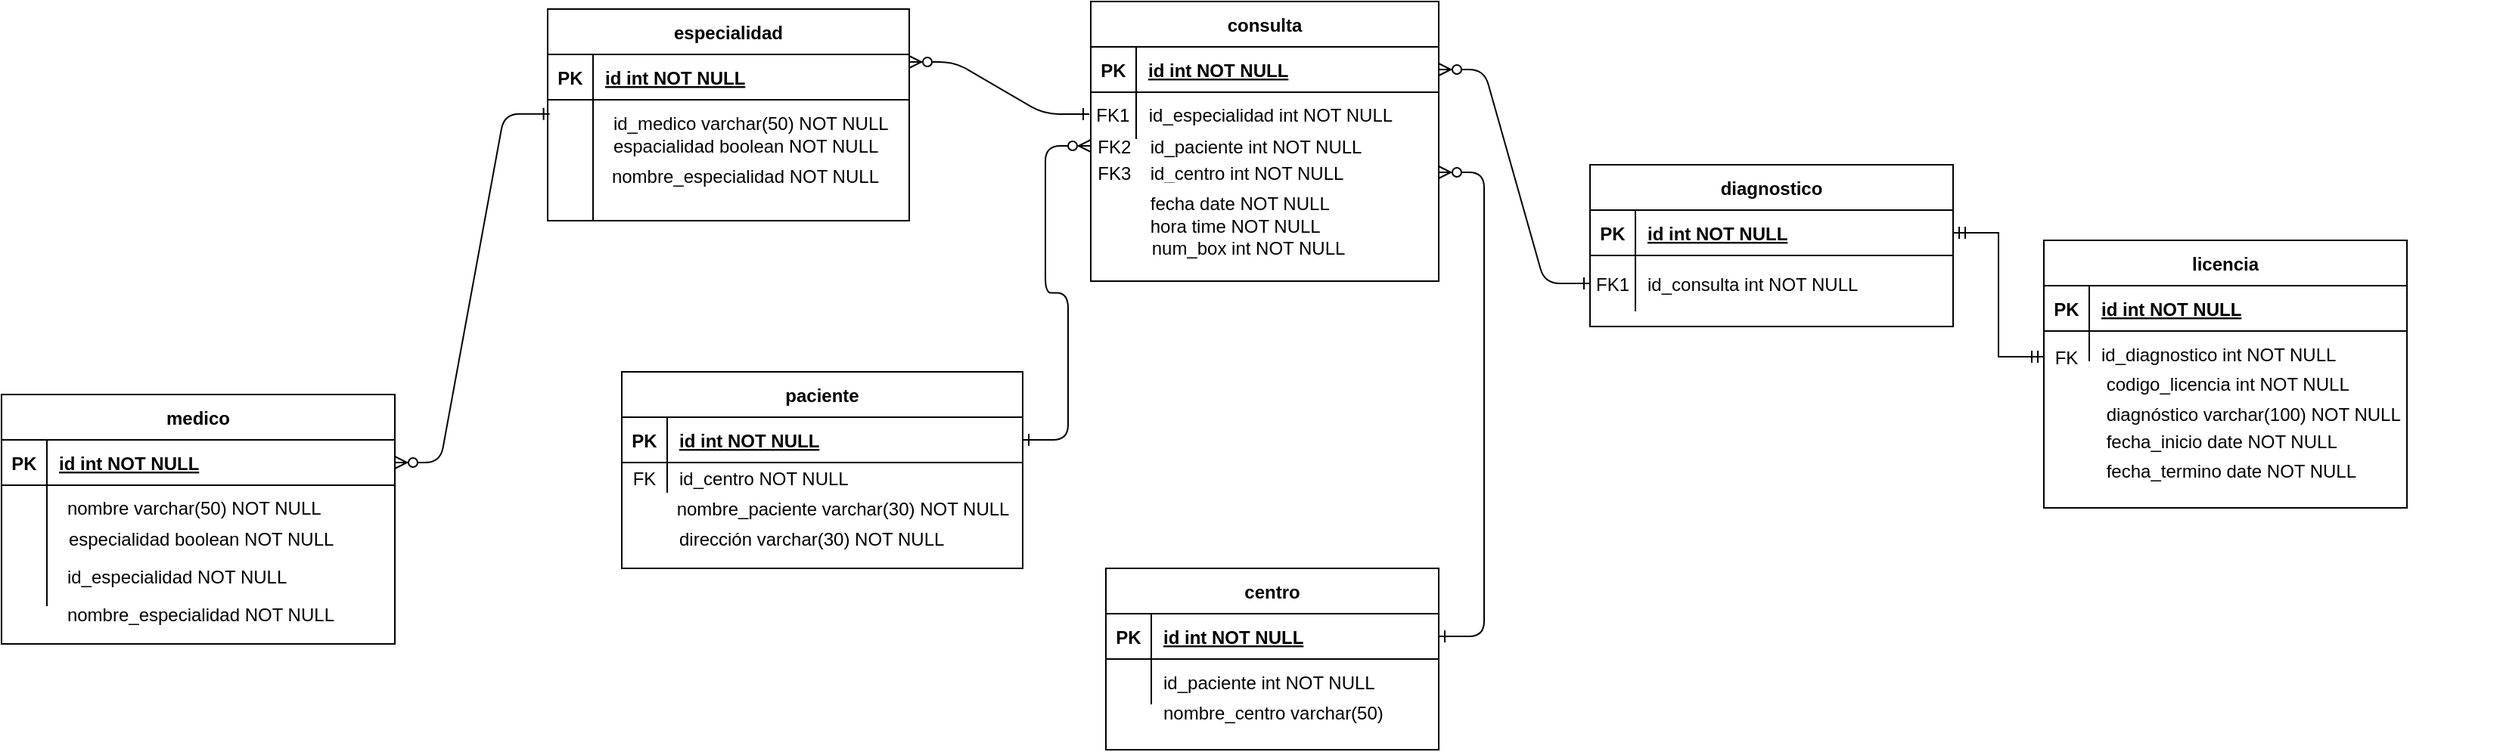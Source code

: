 <mxfile version="24.2.1" type="device">
  <diagram id="R2lEEEUBdFMjLlhIrx00" name="Page-1">
    <mxGraphModel dx="1513" dy="688" grid="1" gridSize="10" guides="1" tooltips="1" connect="1" arrows="1" fold="1" page="1" pageScale="1" pageWidth="1100" pageHeight="850" math="0" shadow="0" extFonts="Permanent Marker^https://fonts.googleapis.com/css?family=Permanent+Marker">
      <root>
        <mxCell id="0" />
        <mxCell id="1" parent="0" />
        <mxCell id="C-vyLk0tnHw3VtMMgP7b-23" value="medico" style="shape=table;startSize=30;container=1;collapsible=1;childLayout=tableLayout;fixedRows=1;rowLines=0;fontStyle=1;align=center;resizeLast=1;" parent="1" vertex="1">
          <mxGeometry x="40" y="325" width="260" height="165" as="geometry">
            <mxRectangle x="20" y="360" width="80" height="30" as="alternateBounds" />
          </mxGeometry>
        </mxCell>
        <mxCell id="C-vyLk0tnHw3VtMMgP7b-24" value="" style="shape=partialRectangle;collapsible=0;dropTarget=0;pointerEvents=0;fillColor=none;points=[[0,0.5],[1,0.5]];portConstraint=eastwest;top=0;left=0;right=0;bottom=1;" parent="C-vyLk0tnHw3VtMMgP7b-23" vertex="1">
          <mxGeometry y="30" width="260" height="30" as="geometry" />
        </mxCell>
        <mxCell id="C-vyLk0tnHw3VtMMgP7b-25" value="PK" style="shape=partialRectangle;overflow=hidden;connectable=0;fillColor=none;top=0;left=0;bottom=0;right=0;fontStyle=1;" parent="C-vyLk0tnHw3VtMMgP7b-24" vertex="1">
          <mxGeometry width="30" height="30" as="geometry">
            <mxRectangle width="30" height="30" as="alternateBounds" />
          </mxGeometry>
        </mxCell>
        <mxCell id="C-vyLk0tnHw3VtMMgP7b-26" value="id int NOT NULL " style="shape=partialRectangle;overflow=hidden;connectable=0;fillColor=none;top=0;left=0;bottom=0;right=0;align=left;spacingLeft=6;fontStyle=5;" parent="C-vyLk0tnHw3VtMMgP7b-24" vertex="1">
          <mxGeometry x="30" width="230" height="30" as="geometry">
            <mxRectangle width="230" height="30" as="alternateBounds" />
          </mxGeometry>
        </mxCell>
        <mxCell id="C-vyLk0tnHw3VtMMgP7b-27" value="" style="shape=partialRectangle;collapsible=0;dropTarget=0;pointerEvents=0;fillColor=none;points=[[0,0.5],[1,0.5]];portConstraint=eastwest;top=0;left=0;right=0;bottom=0;" parent="C-vyLk0tnHw3VtMMgP7b-23" vertex="1">
          <mxGeometry y="60" width="260" height="80" as="geometry" />
        </mxCell>
        <mxCell id="C-vyLk0tnHw3VtMMgP7b-28" value="" style="shape=partialRectangle;overflow=hidden;connectable=0;fillColor=none;top=0;left=0;bottom=0;right=0;" parent="C-vyLk0tnHw3VtMMgP7b-27" vertex="1">
          <mxGeometry width="30" height="80" as="geometry">
            <mxRectangle width="30" height="80" as="alternateBounds" />
          </mxGeometry>
        </mxCell>
        <mxCell id="C-vyLk0tnHw3VtMMgP7b-29" value="&#xa;" style="shape=partialRectangle;overflow=hidden;connectable=0;fillColor=none;top=0;left=0;bottom=0;right=0;align=left;spacingLeft=6;" parent="C-vyLk0tnHw3VtMMgP7b-27" vertex="1">
          <mxGeometry x="30" width="230" height="80" as="geometry">
            <mxRectangle width="230" height="80" as="alternateBounds" />
          </mxGeometry>
        </mxCell>
        <mxCell id="3fcEJhkpVDGF2DpAS4tB-67" value="diagnostico" style="shape=table;startSize=30;container=1;collapsible=1;childLayout=tableLayout;fixedRows=1;rowLines=0;fontStyle=1;align=center;resizeLast=1;" parent="1" vertex="1">
          <mxGeometry x="1090" y="173" width="240" height="107" as="geometry" />
        </mxCell>
        <mxCell id="3fcEJhkpVDGF2DpAS4tB-68" value="" style="shape=partialRectangle;collapsible=0;dropTarget=0;pointerEvents=0;fillColor=none;points=[[0,0.5],[1,0.5]];portConstraint=eastwest;top=0;left=0;right=0;bottom=1;" parent="3fcEJhkpVDGF2DpAS4tB-67" vertex="1">
          <mxGeometry y="30" width="240" height="30" as="geometry" />
        </mxCell>
        <mxCell id="3fcEJhkpVDGF2DpAS4tB-69" value="PK" style="shape=partialRectangle;overflow=hidden;connectable=0;fillColor=none;top=0;left=0;bottom=0;right=0;fontStyle=1;" parent="3fcEJhkpVDGF2DpAS4tB-68" vertex="1">
          <mxGeometry width="30" height="30" as="geometry">
            <mxRectangle width="30" height="30" as="alternateBounds" />
          </mxGeometry>
        </mxCell>
        <mxCell id="3fcEJhkpVDGF2DpAS4tB-70" value="id int NOT NULL " style="shape=partialRectangle;overflow=hidden;connectable=0;fillColor=none;top=0;left=0;bottom=0;right=0;align=left;spacingLeft=6;fontStyle=5;" parent="3fcEJhkpVDGF2DpAS4tB-68" vertex="1">
          <mxGeometry x="30" width="210" height="30" as="geometry">
            <mxRectangle width="210" height="30" as="alternateBounds" />
          </mxGeometry>
        </mxCell>
        <mxCell id="3fcEJhkpVDGF2DpAS4tB-71" value="" style="shape=partialRectangle;collapsible=0;dropTarget=0;pointerEvents=0;fillColor=none;points=[[0,0.5],[1,0.5]];portConstraint=eastwest;top=0;left=0;right=0;bottom=0;" parent="3fcEJhkpVDGF2DpAS4tB-67" vertex="1">
          <mxGeometry y="60" width="240" height="37" as="geometry" />
        </mxCell>
        <mxCell id="3fcEJhkpVDGF2DpAS4tB-72" value="FK1" style="shape=partialRectangle;overflow=hidden;connectable=0;fillColor=none;top=0;left=0;bottom=0;right=0;" parent="3fcEJhkpVDGF2DpAS4tB-71" vertex="1">
          <mxGeometry width="30" height="37" as="geometry">
            <mxRectangle width="30" height="37" as="alternateBounds" />
          </mxGeometry>
        </mxCell>
        <mxCell id="3fcEJhkpVDGF2DpAS4tB-73" value="id_consulta int NOT NULL" style="shape=partialRectangle;overflow=hidden;connectable=0;fillColor=none;top=0;left=0;bottom=0;right=0;align=left;spacingLeft=6;" parent="3fcEJhkpVDGF2DpAS4tB-71" vertex="1">
          <mxGeometry x="30" width="210" height="37" as="geometry">
            <mxRectangle width="210" height="37" as="alternateBounds" />
          </mxGeometry>
        </mxCell>
        <mxCell id="3fcEJhkpVDGF2DpAS4tB-88" value="centro" style="shape=table;startSize=30;container=1;collapsible=1;childLayout=tableLayout;fixedRows=1;rowLines=0;fontStyle=1;align=center;resizeLast=1;" parent="1" vertex="1">
          <mxGeometry x="770" y="440" width="220" height="120" as="geometry" />
        </mxCell>
        <mxCell id="3fcEJhkpVDGF2DpAS4tB-89" value="" style="shape=partialRectangle;collapsible=0;dropTarget=0;pointerEvents=0;fillColor=none;points=[[0,0.5],[1,0.5]];portConstraint=eastwest;top=0;left=0;right=0;bottom=1;" parent="3fcEJhkpVDGF2DpAS4tB-88" vertex="1">
          <mxGeometry y="30" width="220" height="30" as="geometry" />
        </mxCell>
        <mxCell id="3fcEJhkpVDGF2DpAS4tB-90" value="PK" style="shape=partialRectangle;overflow=hidden;connectable=0;fillColor=none;top=0;left=0;bottom=0;right=0;fontStyle=1;" parent="3fcEJhkpVDGF2DpAS4tB-89" vertex="1">
          <mxGeometry width="30" height="30" as="geometry">
            <mxRectangle width="30" height="30" as="alternateBounds" />
          </mxGeometry>
        </mxCell>
        <mxCell id="3fcEJhkpVDGF2DpAS4tB-91" value="id int NOT NULL " style="shape=partialRectangle;overflow=hidden;connectable=0;fillColor=none;top=0;left=0;bottom=0;right=0;align=left;spacingLeft=6;fontStyle=5;" parent="3fcEJhkpVDGF2DpAS4tB-89" vertex="1">
          <mxGeometry x="30" width="190" height="30" as="geometry">
            <mxRectangle width="190" height="30" as="alternateBounds" />
          </mxGeometry>
        </mxCell>
        <mxCell id="3fcEJhkpVDGF2DpAS4tB-92" value="" style="shape=partialRectangle;collapsible=0;dropTarget=0;pointerEvents=0;fillColor=none;points=[[0,0.5],[1,0.5]];portConstraint=eastwest;top=0;left=0;right=0;bottom=0;" parent="3fcEJhkpVDGF2DpAS4tB-88" vertex="1">
          <mxGeometry y="60" width="220" height="30" as="geometry" />
        </mxCell>
        <mxCell id="3fcEJhkpVDGF2DpAS4tB-93" value="" style="shape=partialRectangle;overflow=hidden;connectable=0;fillColor=none;top=0;left=0;bottom=0;right=0;" parent="3fcEJhkpVDGF2DpAS4tB-92" vertex="1">
          <mxGeometry width="30" height="30" as="geometry">
            <mxRectangle width="30" height="30" as="alternateBounds" />
          </mxGeometry>
        </mxCell>
        <mxCell id="3fcEJhkpVDGF2DpAS4tB-94" value="id_paciente int NOT NULL" style="shape=partialRectangle;overflow=hidden;connectable=0;fillColor=none;top=0;left=0;bottom=0;right=0;align=left;spacingLeft=6;" parent="3fcEJhkpVDGF2DpAS4tB-92" vertex="1">
          <mxGeometry x="30" width="190" height="30" as="geometry">
            <mxRectangle width="190" height="30" as="alternateBounds" />
          </mxGeometry>
        </mxCell>
        <mxCell id="3fcEJhkpVDGF2DpAS4tB-95" value="licencia" style="shape=table;startSize=30;container=1;collapsible=1;childLayout=tableLayout;fixedRows=1;rowLines=0;fontStyle=1;align=center;resizeLast=1;" parent="1" vertex="1">
          <mxGeometry x="1390" y="223" width="240" height="177" as="geometry" />
        </mxCell>
        <mxCell id="3fcEJhkpVDGF2DpAS4tB-96" value="" style="shape=partialRectangle;collapsible=0;dropTarget=0;pointerEvents=0;fillColor=none;points=[[0,0.5],[1,0.5]];portConstraint=eastwest;top=0;left=0;right=0;bottom=1;" parent="3fcEJhkpVDGF2DpAS4tB-95" vertex="1">
          <mxGeometry y="30" width="240" height="30" as="geometry" />
        </mxCell>
        <mxCell id="3fcEJhkpVDGF2DpAS4tB-97" value="PK" style="shape=partialRectangle;overflow=hidden;connectable=0;fillColor=none;top=0;left=0;bottom=0;right=0;fontStyle=1;" parent="3fcEJhkpVDGF2DpAS4tB-96" vertex="1">
          <mxGeometry width="30" height="30" as="geometry">
            <mxRectangle width="30" height="30" as="alternateBounds" />
          </mxGeometry>
        </mxCell>
        <mxCell id="3fcEJhkpVDGF2DpAS4tB-98" value="id int NOT NULL " style="shape=partialRectangle;overflow=hidden;connectable=0;fillColor=none;top=0;left=0;bottom=0;right=0;align=left;spacingLeft=6;fontStyle=5;" parent="3fcEJhkpVDGF2DpAS4tB-96" vertex="1">
          <mxGeometry x="30" width="210" height="30" as="geometry">
            <mxRectangle width="210" height="30" as="alternateBounds" />
          </mxGeometry>
        </mxCell>
        <mxCell id="3fcEJhkpVDGF2DpAS4tB-99" value="" style="shape=partialRectangle;collapsible=0;dropTarget=0;pointerEvents=0;fillColor=none;points=[[0,0.5],[1,0.5]];portConstraint=eastwest;top=0;left=0;right=0;bottom=0;" parent="3fcEJhkpVDGF2DpAS4tB-95" vertex="1">
          <mxGeometry y="60" width="240" height="20" as="geometry" />
        </mxCell>
        <mxCell id="3fcEJhkpVDGF2DpAS4tB-100" value="" style="shape=partialRectangle;overflow=hidden;connectable=0;fillColor=none;top=0;left=0;bottom=0;right=0;" parent="3fcEJhkpVDGF2DpAS4tB-99" vertex="1">
          <mxGeometry width="30" height="20" as="geometry">
            <mxRectangle width="30" height="20" as="alternateBounds" />
          </mxGeometry>
        </mxCell>
        <mxCell id="3fcEJhkpVDGF2DpAS4tB-101" value="" style="shape=partialRectangle;overflow=hidden;connectable=0;fillColor=none;top=0;left=0;bottom=0;right=0;align=left;spacingLeft=6;" parent="3fcEJhkpVDGF2DpAS4tB-99" vertex="1">
          <mxGeometry x="30" width="210" height="20" as="geometry">
            <mxRectangle width="210" height="20" as="alternateBounds" />
          </mxGeometry>
        </mxCell>
        <mxCell id="3fcEJhkpVDGF2DpAS4tB-102" value="paciente" style="shape=table;startSize=30;container=1;collapsible=1;childLayout=tableLayout;fixedRows=1;rowLines=0;fontStyle=1;align=center;resizeLast=1;" parent="1" vertex="1">
          <mxGeometry x="450" y="310" width="265" height="130" as="geometry" />
        </mxCell>
        <mxCell id="3fcEJhkpVDGF2DpAS4tB-103" value="" style="shape=partialRectangle;collapsible=0;dropTarget=0;pointerEvents=0;fillColor=none;points=[[0,0.5],[1,0.5]];portConstraint=eastwest;top=0;left=0;right=0;bottom=1;" parent="3fcEJhkpVDGF2DpAS4tB-102" vertex="1">
          <mxGeometry y="30" width="265" height="30" as="geometry" />
        </mxCell>
        <mxCell id="3fcEJhkpVDGF2DpAS4tB-104" value="PK" style="shape=partialRectangle;overflow=hidden;connectable=0;fillColor=none;top=0;left=0;bottom=0;right=0;fontStyle=1;" parent="3fcEJhkpVDGF2DpAS4tB-103" vertex="1">
          <mxGeometry width="30" height="30" as="geometry">
            <mxRectangle width="30" height="30" as="alternateBounds" />
          </mxGeometry>
        </mxCell>
        <mxCell id="3fcEJhkpVDGF2DpAS4tB-105" value="id int NOT NULL " style="shape=partialRectangle;overflow=hidden;connectable=0;fillColor=none;top=0;left=0;bottom=0;right=0;align=left;spacingLeft=6;fontStyle=5;" parent="3fcEJhkpVDGF2DpAS4tB-103" vertex="1">
          <mxGeometry x="30" width="235" height="30" as="geometry">
            <mxRectangle width="235" height="30" as="alternateBounds" />
          </mxGeometry>
        </mxCell>
        <mxCell id="3fcEJhkpVDGF2DpAS4tB-106" value="" style="shape=partialRectangle;collapsible=0;dropTarget=0;pointerEvents=0;fillColor=none;points=[[0,0.5],[1,0.5]];portConstraint=eastwest;top=0;left=0;right=0;bottom=0;" parent="3fcEJhkpVDGF2DpAS4tB-102" vertex="1">
          <mxGeometry y="60" width="265" height="20" as="geometry" />
        </mxCell>
        <mxCell id="3fcEJhkpVDGF2DpAS4tB-107" value="FK" style="shape=partialRectangle;overflow=hidden;connectable=0;fillColor=none;top=0;left=0;bottom=0;right=0;" parent="3fcEJhkpVDGF2DpAS4tB-106" vertex="1">
          <mxGeometry width="30" height="20" as="geometry">
            <mxRectangle width="30" height="20" as="alternateBounds" />
          </mxGeometry>
        </mxCell>
        <mxCell id="3fcEJhkpVDGF2DpAS4tB-108" value="id_centro NOT NULL" style="shape=partialRectangle;overflow=hidden;connectable=0;fillColor=none;top=0;left=0;bottom=0;right=0;align=left;spacingLeft=6;" parent="3fcEJhkpVDGF2DpAS4tB-106" vertex="1">
          <mxGeometry x="30" width="235" height="20" as="geometry">
            <mxRectangle width="235" height="20" as="alternateBounds" />
          </mxGeometry>
        </mxCell>
        <mxCell id="T5NWAOCeS2u0NAfTFQHm-5" value="       nombre_paciente varchar(30) NOT NULL" style="shape=partialRectangle;overflow=hidden;connectable=0;fillColor=none;top=0;left=0;bottom=0;right=0;align=left;spacingLeft=6;" vertex="1" parent="1">
          <mxGeometry x="455" y="390" width="260" height="20" as="geometry">
            <mxRectangle width="270" height="20" as="alternateBounds" />
          </mxGeometry>
        </mxCell>
        <mxCell id="T5NWAOCeS2u0NAfTFQHm-21" value="" style="shape=partialRectangle;collapsible=0;dropTarget=0;pointerEvents=0;fillColor=none;points=[[0,0.5],[1,0.5]];portConstraint=eastwest;top=0;left=0;right=0;bottom=0;" vertex="1" parent="1">
          <mxGeometry x="760" y="151" width="230" height="19" as="geometry" />
        </mxCell>
        <mxCell id="T5NWAOCeS2u0NAfTFQHm-22" value="FK2" style="shape=partialRectangle;overflow=hidden;connectable=0;fillColor=none;top=0;left=0;bottom=0;right=0;" vertex="1" parent="T5NWAOCeS2u0NAfTFQHm-21">
          <mxGeometry width="31.364" height="19" as="geometry">
            <mxRectangle width="30" height="30" as="alternateBounds" />
          </mxGeometry>
        </mxCell>
        <mxCell id="T5NWAOCeS2u0NAfTFQHm-23" value="id_paciente int NOT NULL" style="shape=partialRectangle;overflow=hidden;connectable=0;fillColor=none;top=0;left=0;bottom=0;right=0;align=left;spacingLeft=6;" vertex="1" parent="T5NWAOCeS2u0NAfTFQHm-21">
          <mxGeometry x="31.364" width="198.636" height="19" as="geometry">
            <mxRectangle width="190" height="30" as="alternateBounds" />
          </mxGeometry>
        </mxCell>
        <mxCell id="T5NWAOCeS2u0NAfTFQHm-24" value="" style="shape=partialRectangle;collapsible=0;dropTarget=0;pointerEvents=0;fillColor=none;points=[[0,0.5],[1,0.5]];portConstraint=eastwest;top=0;left=0;right=0;bottom=0;" vertex="1" parent="1">
          <mxGeometry x="770" y="520" width="220" height="30" as="geometry" />
        </mxCell>
        <mxCell id="T5NWAOCeS2u0NAfTFQHm-25" value="" style="shape=partialRectangle;overflow=hidden;connectable=0;fillColor=none;top=0;left=0;bottom=0;right=0;" vertex="1" parent="T5NWAOCeS2u0NAfTFQHm-24">
          <mxGeometry width="30" height="30" as="geometry">
            <mxRectangle width="30" height="30" as="alternateBounds" />
          </mxGeometry>
        </mxCell>
        <mxCell id="T5NWAOCeS2u0NAfTFQHm-26" value="nombre_centro varchar(50)" style="shape=partialRectangle;overflow=hidden;connectable=0;fillColor=none;top=0;left=0;bottom=0;right=0;align=left;spacingLeft=6;" vertex="1" parent="T5NWAOCeS2u0NAfTFQHm-24">
          <mxGeometry x="30" width="190" height="30" as="geometry">
            <mxRectangle width="190" height="30" as="alternateBounds" />
          </mxGeometry>
        </mxCell>
        <mxCell id="T5NWAOCeS2u0NAfTFQHm-27" value="consulta" style="shape=table;startSize=30;container=1;collapsible=1;childLayout=tableLayout;fixedRows=1;rowLines=0;fontStyle=1;align=center;resizeLast=1;" vertex="1" parent="1">
          <mxGeometry x="760" y="65" width="230" height="185" as="geometry">
            <mxRectangle x="20" y="360" width="80" height="30" as="alternateBounds" />
          </mxGeometry>
        </mxCell>
        <mxCell id="T5NWAOCeS2u0NAfTFQHm-28" value="" style="shape=partialRectangle;collapsible=0;dropTarget=0;pointerEvents=0;fillColor=none;points=[[0,0.5],[1,0.5]];portConstraint=eastwest;top=0;left=0;right=0;bottom=1;" vertex="1" parent="T5NWAOCeS2u0NAfTFQHm-27">
          <mxGeometry y="30" width="230" height="30" as="geometry" />
        </mxCell>
        <mxCell id="T5NWAOCeS2u0NAfTFQHm-29" value="PK" style="shape=partialRectangle;overflow=hidden;connectable=0;fillColor=none;top=0;left=0;bottom=0;right=0;fontStyle=1;" vertex="1" parent="T5NWAOCeS2u0NAfTFQHm-28">
          <mxGeometry width="30" height="30" as="geometry">
            <mxRectangle width="30" height="30" as="alternateBounds" />
          </mxGeometry>
        </mxCell>
        <mxCell id="T5NWAOCeS2u0NAfTFQHm-30" value="id int NOT NULL " style="shape=partialRectangle;overflow=hidden;connectable=0;fillColor=none;top=0;left=0;bottom=0;right=0;align=left;spacingLeft=6;fontStyle=5;" vertex="1" parent="T5NWAOCeS2u0NAfTFQHm-28">
          <mxGeometry x="30" width="200" height="30" as="geometry">
            <mxRectangle width="200" height="30" as="alternateBounds" />
          </mxGeometry>
        </mxCell>
        <mxCell id="T5NWAOCeS2u0NAfTFQHm-31" value="" style="shape=partialRectangle;collapsible=0;dropTarget=0;pointerEvents=0;fillColor=none;points=[[0,0.5],[1,0.5]];portConstraint=eastwest;top=0;left=0;right=0;bottom=0;" vertex="1" parent="T5NWAOCeS2u0NAfTFQHm-27">
          <mxGeometry y="60" width="230" height="31" as="geometry" />
        </mxCell>
        <mxCell id="T5NWAOCeS2u0NAfTFQHm-32" value="" style="shape=partialRectangle;overflow=hidden;connectable=0;fillColor=none;top=0;left=0;bottom=0;right=0;" vertex="1" parent="T5NWAOCeS2u0NAfTFQHm-31">
          <mxGeometry width="30" height="31" as="geometry">
            <mxRectangle width="30" height="31" as="alternateBounds" />
          </mxGeometry>
        </mxCell>
        <mxCell id="T5NWAOCeS2u0NAfTFQHm-33" value="" style="shape=partialRectangle;overflow=hidden;connectable=0;fillColor=none;top=0;left=0;bottom=0;right=0;align=left;spacingLeft=6;" vertex="1" parent="T5NWAOCeS2u0NAfTFQHm-31">
          <mxGeometry x="30" width="200" height="31" as="geometry">
            <mxRectangle width="200" height="31" as="alternateBounds" />
          </mxGeometry>
        </mxCell>
        <mxCell id="T5NWAOCeS2u0NAfTFQHm-38" value="" style="shape=partialRectangle;collapsible=0;dropTarget=0;pointerEvents=0;fillColor=none;points=[[0,0.5],[1,0.5]];portConstraint=eastwest;top=0;left=0;right=0;bottom=0;" vertex="1" parent="1">
          <mxGeometry x="40" y="384.5" width="260" height="30" as="geometry" />
        </mxCell>
        <mxCell id="T5NWAOCeS2u0NAfTFQHm-39" value="" style="shape=partialRectangle;overflow=hidden;connectable=0;fillColor=none;top=0;left=0;bottom=0;right=0;" vertex="1" parent="T5NWAOCeS2u0NAfTFQHm-38">
          <mxGeometry width="35.455" height="30" as="geometry">
            <mxRectangle width="30" height="30" as="alternateBounds" />
          </mxGeometry>
        </mxCell>
        <mxCell id="T5NWAOCeS2u0NAfTFQHm-40" value="nombre varchar(50) NOT NULL" style="shape=partialRectangle;overflow=hidden;connectable=0;fillColor=none;top=0;left=0;bottom=0;right=0;align=left;spacingLeft=6;" vertex="1" parent="T5NWAOCeS2u0NAfTFQHm-38">
          <mxGeometry x="35.455" width="224.545" height="30" as="geometry">
            <mxRectangle width="190" height="30" as="alternateBounds" />
          </mxGeometry>
        </mxCell>
        <mxCell id="T5NWAOCeS2u0NAfTFQHm-43" value="" style="shape=partialRectangle;collapsible=0;dropTarget=0;pointerEvents=0;fillColor=none;points=[[0,0.5],[1,0.5]];portConstraint=eastwest;top=0;left=0;right=0;bottom=0;" vertex="1" parent="1">
          <mxGeometry x="760" y="190" width="230" height="14" as="geometry" />
        </mxCell>
        <mxCell id="T5NWAOCeS2u0NAfTFQHm-44" value="" style="shape=partialRectangle;overflow=hidden;connectable=0;fillColor=none;top=0;left=0;bottom=0;right=0;" vertex="1" parent="T5NWAOCeS2u0NAfTFQHm-43">
          <mxGeometry width="31.364" height="14" as="geometry">
            <mxRectangle width="30" height="30" as="alternateBounds" />
          </mxGeometry>
        </mxCell>
        <mxCell id="T5NWAOCeS2u0NAfTFQHm-45" value="fecha date NOT NULL" style="shape=partialRectangle;overflow=hidden;connectable=0;fillColor=none;top=0;left=0;bottom=0;right=0;align=left;spacingLeft=6;" vertex="1" parent="T5NWAOCeS2u0NAfTFQHm-43">
          <mxGeometry x="31.364" width="198.636" height="14" as="geometry">
            <mxRectangle width="190" height="30" as="alternateBounds" />
          </mxGeometry>
        </mxCell>
        <mxCell id="T5NWAOCeS2u0NAfTFQHm-46" value="" style="shape=partialRectangle;collapsible=0;dropTarget=0;pointerEvents=0;fillColor=none;points=[[0,0.5],[1,0.5]];portConstraint=eastwest;top=0;left=0;right=0;bottom=0;" vertex="1" parent="1">
          <mxGeometry x="760" y="220" width="230" height="15" as="geometry" />
        </mxCell>
        <mxCell id="T5NWAOCeS2u0NAfTFQHm-47" value="" style="shape=partialRectangle;overflow=hidden;connectable=0;fillColor=none;top=0;left=0;bottom=0;right=0;" vertex="1" parent="T5NWAOCeS2u0NAfTFQHm-46">
          <mxGeometry width="31.364" height="15" as="geometry">
            <mxRectangle width="30" height="30" as="alternateBounds" />
          </mxGeometry>
        </mxCell>
        <mxCell id="T5NWAOCeS2u0NAfTFQHm-49" value="" style="shape=partialRectangle;collapsible=0;dropTarget=0;pointerEvents=0;fillColor=none;points=[[0,0.5],[1,0.5]];portConstraint=eastwest;top=0;left=0;right=0;bottom=0;" vertex="1" parent="1">
          <mxGeometry x="40" y="430" width="260" height="30" as="geometry" />
        </mxCell>
        <mxCell id="T5NWAOCeS2u0NAfTFQHm-50" value="" style="shape=partialRectangle;overflow=hidden;connectable=0;fillColor=none;top=0;left=0;bottom=0;right=0;" vertex="1" parent="T5NWAOCeS2u0NAfTFQHm-49">
          <mxGeometry width="35.455" height="30" as="geometry">
            <mxRectangle width="30" height="30" as="alternateBounds" />
          </mxGeometry>
        </mxCell>
        <mxCell id="T5NWAOCeS2u0NAfTFQHm-51" value="id_especialidad NOT NULL" style="shape=partialRectangle;overflow=hidden;connectable=0;fillColor=none;top=0;left=0;bottom=0;right=0;align=left;spacingLeft=6;" vertex="1" parent="T5NWAOCeS2u0NAfTFQHm-49">
          <mxGeometry x="35.455" width="224.545" height="30" as="geometry">
            <mxRectangle width="190" height="30" as="alternateBounds" />
          </mxGeometry>
        </mxCell>
        <mxCell id="T5NWAOCeS2u0NAfTFQHm-53" value="especialidad" style="shape=table;startSize=30;container=1;collapsible=1;childLayout=tableLayout;fixedRows=1;rowLines=0;fontStyle=1;align=center;resizeLast=1;" vertex="1" parent="1">
          <mxGeometry x="401" y="70" width="239" height="140" as="geometry">
            <mxRectangle x="20" y="360" width="80" height="30" as="alternateBounds" />
          </mxGeometry>
        </mxCell>
        <mxCell id="T5NWAOCeS2u0NAfTFQHm-54" value="" style="shape=partialRectangle;collapsible=0;dropTarget=0;pointerEvents=0;fillColor=none;points=[[0,0.5],[1,0.5]];portConstraint=eastwest;top=0;left=0;right=0;bottom=1;" vertex="1" parent="T5NWAOCeS2u0NAfTFQHm-53">
          <mxGeometry y="30" width="239" height="30" as="geometry" />
        </mxCell>
        <mxCell id="T5NWAOCeS2u0NAfTFQHm-55" value="PK" style="shape=partialRectangle;overflow=hidden;connectable=0;fillColor=none;top=0;left=0;bottom=0;right=0;fontStyle=1;" vertex="1" parent="T5NWAOCeS2u0NAfTFQHm-54">
          <mxGeometry width="30" height="30" as="geometry">
            <mxRectangle width="30" height="30" as="alternateBounds" />
          </mxGeometry>
        </mxCell>
        <mxCell id="T5NWAOCeS2u0NAfTFQHm-56" value="id int NOT NULL " style="shape=partialRectangle;overflow=hidden;connectable=0;fillColor=none;top=0;left=0;bottom=0;right=0;align=left;spacingLeft=6;fontStyle=5;" vertex="1" parent="T5NWAOCeS2u0NAfTFQHm-54">
          <mxGeometry x="30" width="209" height="30" as="geometry">
            <mxRectangle width="209" height="30" as="alternateBounds" />
          </mxGeometry>
        </mxCell>
        <mxCell id="T5NWAOCeS2u0NAfTFQHm-57" value="" style="shape=partialRectangle;collapsible=0;dropTarget=0;pointerEvents=0;fillColor=none;points=[[0,0.5],[1,0.5]];portConstraint=eastwest;top=0;left=0;right=0;bottom=0;" vertex="1" parent="T5NWAOCeS2u0NAfTFQHm-53">
          <mxGeometry y="60" width="239" height="80" as="geometry" />
        </mxCell>
        <mxCell id="T5NWAOCeS2u0NAfTFQHm-58" value="" style="shape=partialRectangle;overflow=hidden;connectable=0;fillColor=none;top=0;left=0;bottom=0;right=0;" vertex="1" parent="T5NWAOCeS2u0NAfTFQHm-57">
          <mxGeometry width="30" height="80" as="geometry">
            <mxRectangle width="30" height="80" as="alternateBounds" />
          </mxGeometry>
        </mxCell>
        <mxCell id="T5NWAOCeS2u0NAfTFQHm-59" value="&#xa;" style="shape=partialRectangle;overflow=hidden;connectable=0;fillColor=none;top=0;left=0;bottom=0;right=0;align=left;spacingLeft=6;" vertex="1" parent="T5NWAOCeS2u0NAfTFQHm-57">
          <mxGeometry x="30" width="209" height="80" as="geometry">
            <mxRectangle width="209" height="80" as="alternateBounds" />
          </mxGeometry>
        </mxCell>
        <mxCell id="T5NWAOCeS2u0NAfTFQHm-60" value="" style="shape=partialRectangle;collapsible=0;dropTarget=0;pointerEvents=0;fillColor=none;points=[[0,0.5],[1,0.5]];portConstraint=eastwest;top=0;left=0;right=0;bottom=0;" vertex="1" parent="1">
          <mxGeometry x="401" y="130" width="260" height="30" as="geometry" />
        </mxCell>
        <mxCell id="T5NWAOCeS2u0NAfTFQHm-61" value="" style="shape=partialRectangle;overflow=hidden;connectable=0;fillColor=none;top=0;left=0;bottom=0;right=0;" vertex="1" parent="T5NWAOCeS2u0NAfTFQHm-60">
          <mxGeometry width="35.455" height="30" as="geometry">
            <mxRectangle width="30" height="30" as="alternateBounds" />
          </mxGeometry>
        </mxCell>
        <mxCell id="T5NWAOCeS2u0NAfTFQHm-62" value="id_medico varchar(50) NOT NULL" style="shape=partialRectangle;overflow=hidden;connectable=0;fillColor=none;top=0;left=0;bottom=0;right=0;align=left;spacingLeft=6;" vertex="1" parent="T5NWAOCeS2u0NAfTFQHm-60">
          <mxGeometry x="35.455" width="224.545" height="30" as="geometry">
            <mxRectangle width="190" height="30" as="alternateBounds" />
          </mxGeometry>
        </mxCell>
        <mxCell id="T5NWAOCeS2u0NAfTFQHm-63" value="" style="shape=partialRectangle;collapsible=0;dropTarget=0;pointerEvents=0;fillColor=none;points=[[0,0.5],[1,0.5]];portConstraint=eastwest;top=0;left=0;right=0;bottom=0;" vertex="1" parent="1">
          <mxGeometry x="401" y="150" width="260" height="20" as="geometry" />
        </mxCell>
        <mxCell id="T5NWAOCeS2u0NAfTFQHm-64" value="" style="shape=partialRectangle;overflow=hidden;connectable=0;fillColor=none;top=0;left=0;bottom=0;right=0;" vertex="1" parent="T5NWAOCeS2u0NAfTFQHm-63">
          <mxGeometry width="35.455" height="20" as="geometry">
            <mxRectangle width="30" height="30" as="alternateBounds" />
          </mxGeometry>
        </mxCell>
        <mxCell id="T5NWAOCeS2u0NAfTFQHm-65" value="espacialidad boolean NOT NULL" style="shape=partialRectangle;overflow=hidden;connectable=0;fillColor=none;top=0;left=0;bottom=0;right=0;align=left;spacingLeft=6;" vertex="1" parent="T5NWAOCeS2u0NAfTFQHm-63">
          <mxGeometry x="35.455" width="224.545" height="20" as="geometry">
            <mxRectangle width="190" height="30" as="alternateBounds" />
          </mxGeometry>
        </mxCell>
        <mxCell id="T5NWAOCeS2u0NAfTFQHm-66" value="" style="edgeStyle=entityRelationEdgeStyle;endArrow=ERzeroToMany;startArrow=ERone;endFill=1;startFill=0;exitX=0.005;exitY=0.312;exitDx=0;exitDy=0;exitPerimeter=0;" edge="1" parent="1" source="T5NWAOCeS2u0NAfTFQHm-60" target="C-vyLk0tnHw3VtMMgP7b-24">
          <mxGeometry width="100" height="100" relative="1" as="geometry">
            <mxPoint x="260" y="92" as="sourcePoint" />
            <mxPoint x="-100" y="322" as="targetPoint" />
            <Array as="points">
              <mxPoint x="-210" y="377" />
              <mxPoint x="60" y="132" />
              <mxPoint x="-100" y="162" />
              <mxPoint x="-90" y="-103" />
              <mxPoint x="542.76" y="539.55" />
              <mxPoint x="-240" y="487" />
              <mxPoint x="-210" y="387" />
              <mxPoint x="-190" y="377" />
              <mxPoint x="816" y="529.55" />
              <mxPoint x="806" y="519.55" />
            </Array>
          </mxGeometry>
        </mxCell>
        <mxCell id="T5NWAOCeS2u0NAfTFQHm-75" value="" style="shape=partialRectangle;collapsible=0;dropTarget=0;pointerEvents=0;fillColor=none;points=[[0,0.5],[1,0.5]];portConstraint=eastwest;top=0;left=0;right=0;bottom=0;" vertex="1" parent="1">
          <mxGeometry x="759" y="129" width="230" height="21" as="geometry" />
        </mxCell>
        <mxCell id="T5NWAOCeS2u0NAfTFQHm-76" value="FK1" style="shape=partialRectangle;overflow=hidden;connectable=0;fillColor=none;top=0;left=0;bottom=0;right=0;" vertex="1" parent="T5NWAOCeS2u0NAfTFQHm-75">
          <mxGeometry width="31.364" height="21" as="geometry">
            <mxRectangle width="30" height="30" as="alternateBounds" />
          </mxGeometry>
        </mxCell>
        <mxCell id="T5NWAOCeS2u0NAfTFQHm-77" value="id_especialidad int NOT NULL" style="shape=partialRectangle;overflow=hidden;connectable=0;fillColor=none;top=0;left=0;bottom=0;right=0;align=left;spacingLeft=6;" vertex="1" parent="T5NWAOCeS2u0NAfTFQHm-75">
          <mxGeometry x="31.364" width="198.636" height="21" as="geometry">
            <mxRectangle width="190" height="30" as="alternateBounds" />
          </mxGeometry>
        </mxCell>
        <mxCell id="T5NWAOCeS2u0NAfTFQHm-78" value="" style="edgeStyle=entityRelationEdgeStyle;endArrow=ERzeroToMany;startArrow=ERone;endFill=1;startFill=0;entryX=1;entryY=0.25;entryDx=0;entryDy=0;exitX=0;exitY=0.5;exitDx=0;exitDy=0;" edge="1" parent="1" source="T5NWAOCeS2u0NAfTFQHm-75" target="T5NWAOCeS2u0NAfTFQHm-53">
          <mxGeometry width="100" height="100" relative="1" as="geometry">
            <mxPoint x="920" y="452.55" as="sourcePoint" />
            <mxPoint x="500" y="150" as="targetPoint" />
            <Array as="points">
              <mxPoint x="676.76" y="327.55" />
              <mxPoint x="950" y="317.55" />
              <mxPoint x="940" y="307.55" />
            </Array>
          </mxGeometry>
        </mxCell>
        <mxCell id="T5NWAOCeS2u0NAfTFQHm-89" value="" style="shape=partialRectangle;collapsible=0;dropTarget=0;pointerEvents=0;fillColor=none;points=[[0,0.5],[1,0.5]];portConstraint=eastwest;top=0;left=0;right=0;bottom=0;" vertex="1" parent="1">
          <mxGeometry x="1090" y="260" width="210" height="37" as="geometry" />
        </mxCell>
        <mxCell id="T5NWAOCeS2u0NAfTFQHm-90" value="" style="shape=partialRectangle;overflow=hidden;connectable=0;fillColor=none;top=0;left=0;bottom=0;right=0;" vertex="1" parent="T5NWAOCeS2u0NAfTFQHm-89">
          <mxGeometry width="30" height="37" as="geometry">
            <mxRectangle width="30" height="37" as="alternateBounds" />
          </mxGeometry>
        </mxCell>
        <mxCell id="T5NWAOCeS2u0NAfTFQHm-91" value="" style="shape=partialRectangle;overflow=hidden;connectable=0;fillColor=none;top=0;left=0;bottom=0;right=0;align=left;spacingLeft=6;" vertex="1" parent="T5NWAOCeS2u0NAfTFQHm-89">
          <mxGeometry x="30" width="180" height="37" as="geometry">
            <mxRectangle width="180" height="37" as="alternateBounds" />
          </mxGeometry>
        </mxCell>
        <mxCell id="T5NWAOCeS2u0NAfTFQHm-93" value="" style="edgeStyle=entityRelationEdgeStyle;endArrow=ERzeroToMany;startArrow=ERone;endFill=1;startFill=0;entryX=1;entryY=0.5;entryDx=0;entryDy=0;exitX=0;exitY=0.5;exitDx=0;exitDy=0;" edge="1" parent="1" source="3fcEJhkpVDGF2DpAS4tB-71" target="T5NWAOCeS2u0NAfTFQHm-28">
          <mxGeometry width="100" height="100" relative="1" as="geometry">
            <mxPoint x="1580" y="482.55" as="sourcePoint" />
            <mxPoint x="1160" y="180" as="targetPoint" />
            <Array as="points">
              <mxPoint x="1336.76" y="357.55" />
              <mxPoint x="1610" y="347.55" />
              <mxPoint x="1600" y="337.55" />
            </Array>
          </mxGeometry>
        </mxCell>
        <mxCell id="T5NWAOCeS2u0NAfTFQHm-94" value="" style="shape=partialRectangle;collapsible=0;dropTarget=0;pointerEvents=0;fillColor=none;points=[[0,0.5],[1,0.5]];portConstraint=eastwest;top=0;left=0;right=0;bottom=0;" vertex="1" parent="1">
          <mxGeometry x="1390" y="290" width="300" height="20" as="geometry" />
        </mxCell>
        <mxCell id="T5NWAOCeS2u0NAfTFQHm-95" value="FK" style="shape=partialRectangle;overflow=hidden;connectable=0;fillColor=none;top=0;left=0;bottom=0;right=0;" vertex="1" parent="T5NWAOCeS2u0NAfTFQHm-94">
          <mxGeometry width="30" height="20" as="geometry">
            <mxRectangle width="30" height="20" as="alternateBounds" />
          </mxGeometry>
        </mxCell>
        <mxCell id="T5NWAOCeS2u0NAfTFQHm-96" value="id_diagnostico int NOT NULL&#xa;" style="shape=partialRectangle;overflow=hidden;connectable=0;fillColor=none;top=0;left=0;bottom=0;right=0;align=left;spacingLeft=6;" vertex="1" parent="T5NWAOCeS2u0NAfTFQHm-94">
          <mxGeometry x="30" width="270" height="20" as="geometry">
            <mxRectangle width="270" height="20" as="alternateBounds" />
          </mxGeometry>
        </mxCell>
        <mxCell id="T5NWAOCeS2u0NAfTFQHm-101" value="" style="edgeStyle=entityRelationEdgeStyle;fontSize=12;html=1;endArrow=ERmandOne;startArrow=ERmandOne;rounded=0;exitX=1;exitY=0.5;exitDx=0;exitDy=0;entryX=0;entryY=0.5;entryDx=0;entryDy=0;" edge="1" parent="1" source="3fcEJhkpVDGF2DpAS4tB-68" target="T5NWAOCeS2u0NAfTFQHm-94">
          <mxGeometry width="100" height="100" relative="1" as="geometry">
            <mxPoint x="1435" y="513" as="sourcePoint" />
            <mxPoint x="1625" y="337" as="targetPoint" />
          </mxGeometry>
        </mxCell>
        <mxCell id="T5NWAOCeS2u0NAfTFQHm-104" value="" style="edgeStyle=entityRelationEdgeStyle;endArrow=ERzeroToMany;startArrow=ERone;endFill=1;startFill=0;exitX=1;exitY=0.5;exitDx=0;exitDy=0;entryX=0;entryY=0.5;entryDx=0;entryDy=0;" edge="1" parent="1" source="3fcEJhkpVDGF2DpAS4tB-103" target="T5NWAOCeS2u0NAfTFQHm-21">
          <mxGeometry width="100" height="100" relative="1" as="geometry">
            <mxPoint x="720" y="350" as="sourcePoint" />
            <mxPoint x="770" y="270" as="targetPoint" />
            <Array as="points">
              <mxPoint x="906.76" y="542.55" />
              <mxPoint x="1180" y="532.55" />
              <mxPoint x="1170" y="522.55" />
            </Array>
          </mxGeometry>
        </mxCell>
        <mxCell id="T5NWAOCeS2u0NAfTFQHm-105" value="" style="edgeStyle=entityRelationEdgeStyle;endArrow=ERzeroToMany;startArrow=ERone;endFill=1;startFill=0;entryX=1;entryY=0.5;entryDx=0;entryDy=0;exitX=1;exitY=0.5;exitDx=0;exitDy=0;" edge="1" parent="1" source="3fcEJhkpVDGF2DpAS4tB-89" target="T5NWAOCeS2u0NAfTFQHm-106">
          <mxGeometry width="100" height="100" relative="1" as="geometry">
            <mxPoint x="1150" y="487" as="sourcePoint" />
            <mxPoint x="1050" y="360" as="targetPoint" />
            <Array as="points">
              <mxPoint x="1396.76" y="592.55" />
              <mxPoint x="1670" y="582.55" />
              <mxPoint x="1660" y="572.55" />
            </Array>
          </mxGeometry>
        </mxCell>
        <mxCell id="T5NWAOCeS2u0NAfTFQHm-106" value="" style="shape=partialRectangle;collapsible=0;dropTarget=0;pointerEvents=0;fillColor=none;points=[[0,0.5],[1,0.5]];portConstraint=eastwest;top=0;left=0;right=0;bottom=0;" vertex="1" parent="1">
          <mxGeometry x="760" y="170" width="230" height="16" as="geometry" />
        </mxCell>
        <mxCell id="T5NWAOCeS2u0NAfTFQHm-107" value="FK3" style="shape=partialRectangle;overflow=hidden;connectable=0;fillColor=none;top=0;left=0;bottom=0;right=0;" vertex="1" parent="T5NWAOCeS2u0NAfTFQHm-106">
          <mxGeometry width="31.364" height="16" as="geometry">
            <mxRectangle width="30" height="30" as="alternateBounds" />
          </mxGeometry>
        </mxCell>
        <mxCell id="T5NWAOCeS2u0NAfTFQHm-108" value="id_centro int NOT NULL" style="shape=partialRectangle;overflow=hidden;connectable=0;fillColor=none;top=0;left=0;bottom=0;right=0;align=left;spacingLeft=6;" vertex="1" parent="T5NWAOCeS2u0NAfTFQHm-106">
          <mxGeometry x="31.364" width="198.636" height="16" as="geometry">
            <mxRectangle width="190" height="30" as="alternateBounds" />
          </mxGeometry>
        </mxCell>
        <mxCell id="T5NWAOCeS2u0NAfTFQHm-109" value="          num_box int NOT NULL" style="shape=partialRectangle;overflow=hidden;connectable=0;fillColor=none;top=0;left=0;bottom=0;right=0;align=left;spacingLeft=6;" vertex="1" parent="1">
          <mxGeometry x="759" y="219" width="230" height="17" as="geometry">
            <mxRectangle width="190" height="30" as="alternateBounds" />
          </mxGeometry>
        </mxCell>
        <mxCell id="T5NWAOCeS2u0NAfTFQHm-48" value="hora time NOT NULL" style="shape=partialRectangle;overflow=hidden;connectable=0;fillColor=none;top=0;left=0;bottom=0;right=0;align=left;spacingLeft=6;" vertex="1" parent="1">
          <mxGeometry x="791.364" y="205" width="198.636" height="15" as="geometry">
            <mxRectangle width="190" height="30" as="alternateBounds" />
          </mxGeometry>
        </mxCell>
        <mxCell id="T5NWAOCeS2u0NAfTFQHm-110" value="         dirección varchar(30) NOT NULL" style="shape=partialRectangle;overflow=hidden;connectable=0;fillColor=none;top=0;left=0;bottom=0;right=0;align=left;spacingLeft=6;" vertex="1" parent="1">
          <mxGeometry x="450" y="410" width="265" height="20" as="geometry">
            <mxRectangle width="270" height="20" as="alternateBounds" />
          </mxGeometry>
        </mxCell>
        <mxCell id="T5NWAOCeS2u0NAfTFQHm-114" value="" style="shape=partialRectangle;collapsible=0;dropTarget=0;pointerEvents=0;fillColor=none;points=[[0,0.5],[1,0.5]];portConstraint=eastwest;top=0;left=0;right=0;bottom=0;" vertex="1" parent="1">
          <mxGeometry x="400" y="170" width="260" height="20" as="geometry" />
        </mxCell>
        <mxCell id="T5NWAOCeS2u0NAfTFQHm-115" value="" style="shape=partialRectangle;overflow=hidden;connectable=0;fillColor=none;top=0;left=0;bottom=0;right=0;" vertex="1" parent="T5NWAOCeS2u0NAfTFQHm-114">
          <mxGeometry width="35.455" height="20" as="geometry">
            <mxRectangle width="30" height="30" as="alternateBounds" />
          </mxGeometry>
        </mxCell>
        <mxCell id="T5NWAOCeS2u0NAfTFQHm-116" value="nombre_especialidad NOT NULL" style="shape=partialRectangle;overflow=hidden;connectable=0;fillColor=none;top=0;left=0;bottom=0;right=0;align=left;spacingLeft=6;" vertex="1" parent="T5NWAOCeS2u0NAfTFQHm-114">
          <mxGeometry x="35.455" width="224.545" height="20" as="geometry">
            <mxRectangle width="190" height="30" as="alternateBounds" />
          </mxGeometry>
        </mxCell>
        <mxCell id="T5NWAOCeS2u0NAfTFQHm-117" value="" style="shape=partialRectangle;collapsible=0;dropTarget=0;pointerEvents=0;fillColor=none;points=[[0,0.5],[1,0.5]];portConstraint=eastwest;top=0;left=0;right=0;bottom=0;" vertex="1" parent="1">
          <mxGeometry x="41" y="410" width="260" height="20" as="geometry" />
        </mxCell>
        <mxCell id="T5NWAOCeS2u0NAfTFQHm-118" value="" style="shape=partialRectangle;overflow=hidden;connectable=0;fillColor=none;top=0;left=0;bottom=0;right=0;" vertex="1" parent="T5NWAOCeS2u0NAfTFQHm-117">
          <mxGeometry width="35.455" height="20" as="geometry">
            <mxRectangle width="30" height="30" as="alternateBounds" />
          </mxGeometry>
        </mxCell>
        <mxCell id="T5NWAOCeS2u0NAfTFQHm-119" value="especialidad boolean NOT NULL" style="shape=partialRectangle;overflow=hidden;connectable=0;fillColor=none;top=0;left=0;bottom=0;right=0;align=left;spacingLeft=6;" vertex="1" parent="T5NWAOCeS2u0NAfTFQHm-117">
          <mxGeometry x="35.455" width="224.545" height="20" as="geometry">
            <mxRectangle width="190" height="30" as="alternateBounds" />
          </mxGeometry>
        </mxCell>
        <mxCell id="T5NWAOCeS2u0NAfTFQHm-120" value="" style="shape=partialRectangle;collapsible=0;dropTarget=0;pointerEvents=0;fillColor=none;points=[[0,0.5],[1,0.5]];portConstraint=eastwest;top=0;left=0;right=0;bottom=0;" vertex="1" parent="1">
          <mxGeometry x="40" y="460" width="260" height="20" as="geometry" />
        </mxCell>
        <mxCell id="T5NWAOCeS2u0NAfTFQHm-121" value="" style="shape=partialRectangle;overflow=hidden;connectable=0;fillColor=none;top=0;left=0;bottom=0;right=0;" vertex="1" parent="T5NWAOCeS2u0NAfTFQHm-120">
          <mxGeometry width="35.455" height="20" as="geometry">
            <mxRectangle width="30" height="30" as="alternateBounds" />
          </mxGeometry>
        </mxCell>
        <mxCell id="T5NWAOCeS2u0NAfTFQHm-122" value="nombre_especialidad NOT NULL" style="shape=partialRectangle;overflow=hidden;connectable=0;fillColor=none;top=0;left=0;bottom=0;right=0;align=left;spacingLeft=6;" vertex="1" parent="T5NWAOCeS2u0NAfTFQHm-120">
          <mxGeometry x="35.455" width="224.545" height="20" as="geometry">
            <mxRectangle width="190" height="30" as="alternateBounds" />
          </mxGeometry>
        </mxCell>
        <mxCell id="T5NWAOCeS2u0NAfTFQHm-131" value="          codigo_licencia int NOT NULL" style="shape=partialRectangle;overflow=hidden;connectable=0;fillColor=none;top=0;left=0;bottom=0;right=0;align=left;spacingLeft=6;" vertex="1" parent="1">
          <mxGeometry x="1390" y="309" width="230" height="17" as="geometry">
            <mxRectangle width="190" height="30" as="alternateBounds" />
          </mxGeometry>
        </mxCell>
        <mxCell id="T5NWAOCeS2u0NAfTFQHm-132" value="          diagnóstico varchar(100) NOT NULL" style="shape=partialRectangle;overflow=hidden;connectable=0;fillColor=none;top=0;left=0;bottom=0;right=0;align=left;spacingLeft=6;" vertex="1" parent="1">
          <mxGeometry x="1390" y="329" width="240" height="17" as="geometry">
            <mxRectangle width="190" height="30" as="alternateBounds" />
          </mxGeometry>
        </mxCell>
        <mxCell id="T5NWAOCeS2u0NAfTFQHm-133" value="          fecha_inicio date NOT NULL" style="shape=partialRectangle;overflow=hidden;connectable=0;fillColor=none;top=0;left=0;bottom=0;right=0;align=left;spacingLeft=6;" vertex="1" parent="1">
          <mxGeometry x="1390" y="347" width="240" height="17" as="geometry">
            <mxRectangle width="190" height="30" as="alternateBounds" />
          </mxGeometry>
        </mxCell>
        <mxCell id="T5NWAOCeS2u0NAfTFQHm-134" value="          fecha_termino date NOT NULL" style="shape=partialRectangle;overflow=hidden;connectable=0;fillColor=none;top=0;left=0;bottom=0;right=0;align=left;spacingLeft=6;" vertex="1" parent="1">
          <mxGeometry x="1390" y="366.5" width="240" height="17" as="geometry">
            <mxRectangle width="190" height="30" as="alternateBounds" />
          </mxGeometry>
        </mxCell>
      </root>
    </mxGraphModel>
  </diagram>
</mxfile>
